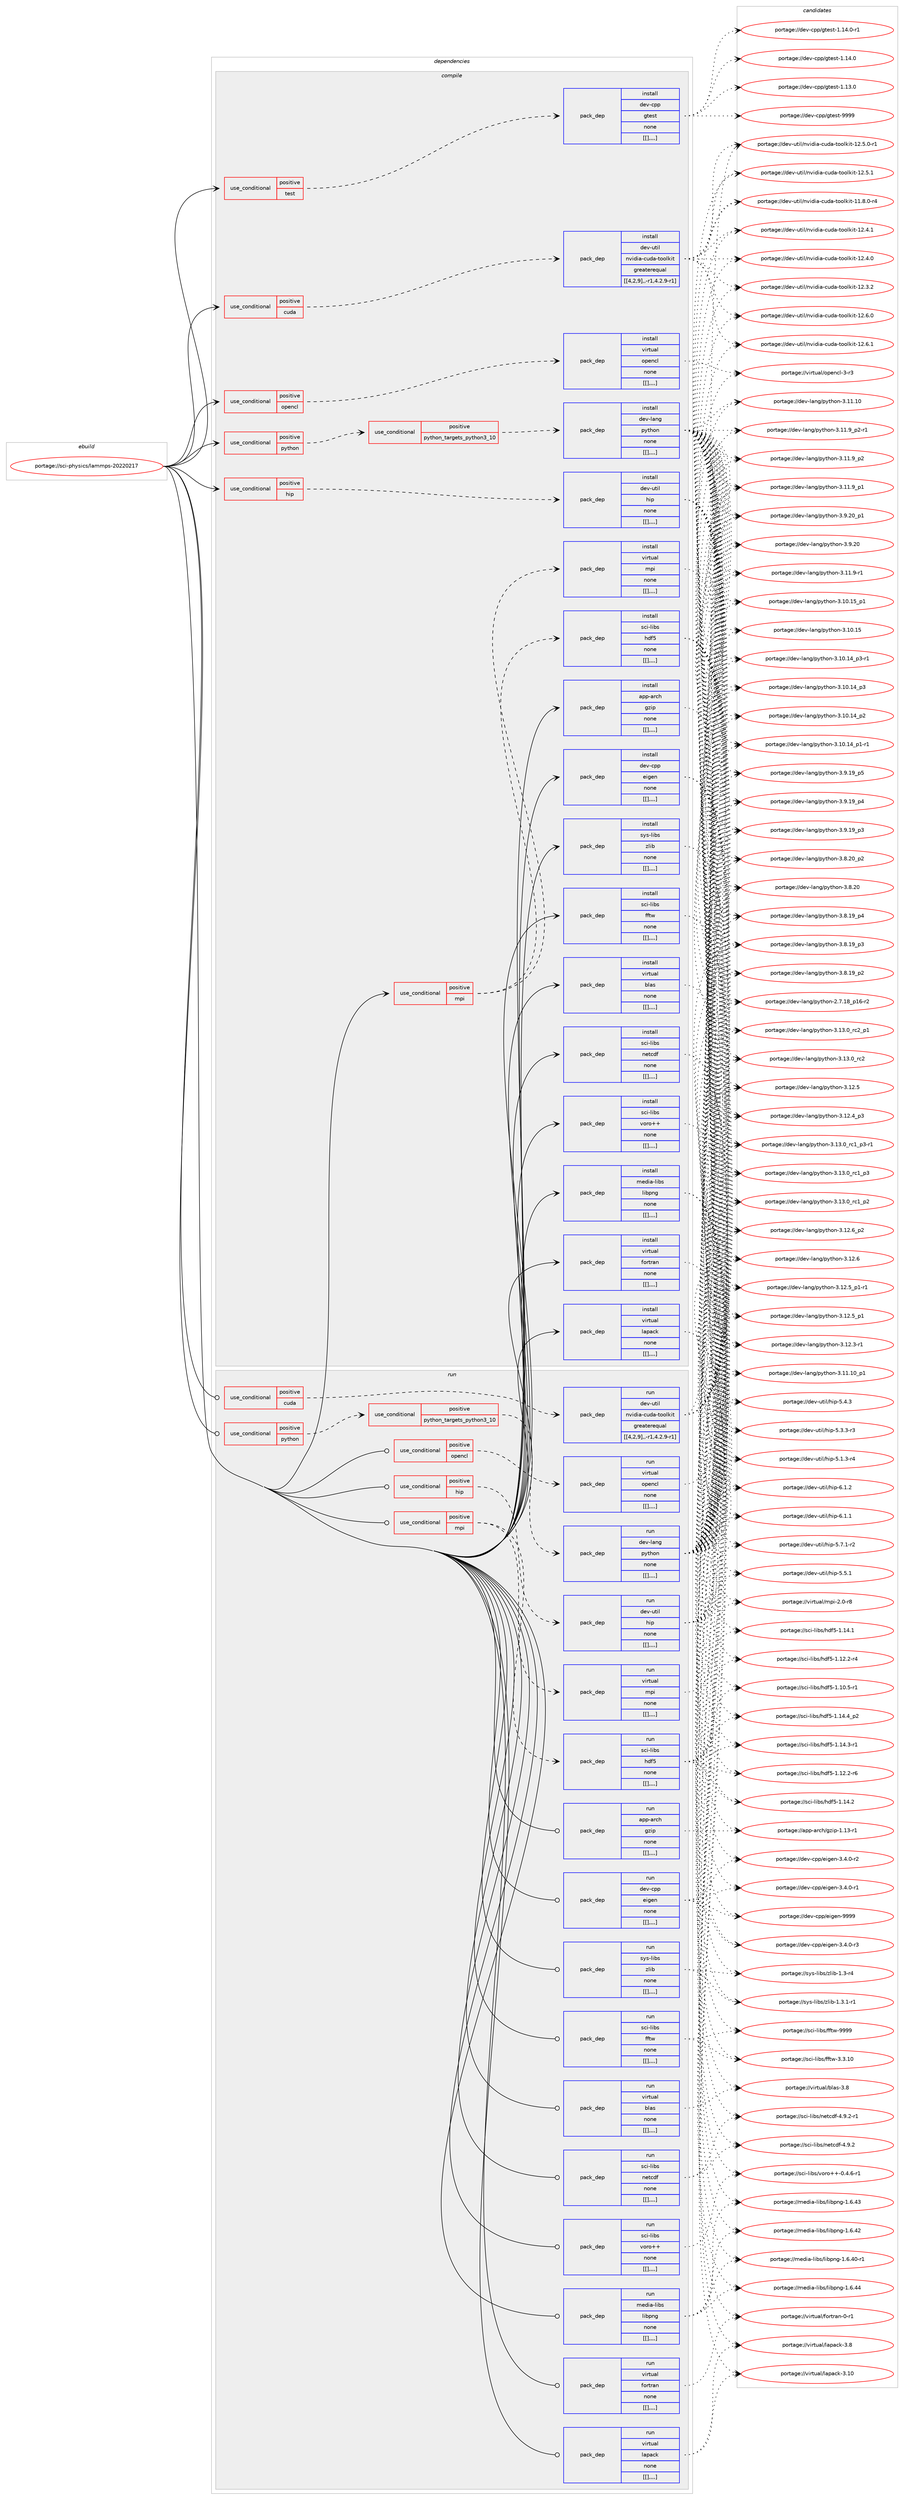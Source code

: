 digraph prolog {

# *************
# Graph options
# *************

newrank=true;
concentrate=true;
compound=true;
graph [rankdir=LR,fontname=Helvetica,fontsize=10,ranksep=1.5];#, ranksep=2.5, nodesep=0.2];
edge  [arrowhead=vee];
node  [fontname=Helvetica,fontsize=10];

# **********
# The ebuild
# **********

subgraph cluster_leftcol {
color=gray;
label=<<i>ebuild</i>>;
id [label="portage://sci-physics/lammps-20220217", color=red, width=4, href="../sci-physics/lammps-20220217.svg"];
}

# ****************
# The dependencies
# ****************

subgraph cluster_midcol {
color=gray;
label=<<i>dependencies</i>>;
subgraph cluster_compile {
fillcolor="#eeeeee";
style=filled;
label=<<i>compile</i>>;
subgraph cond112865 {
dependency421116 [label=<<TABLE BORDER="0" CELLBORDER="1" CELLSPACING="0" CELLPADDING="4"><TR><TD ROWSPAN="3" CELLPADDING="10">use_conditional</TD></TR><TR><TD>positive</TD></TR><TR><TD>cuda</TD></TR></TABLE>>, shape=none, color=red];
subgraph pack305329 {
dependency421117 [label=<<TABLE BORDER="0" CELLBORDER="1" CELLSPACING="0" CELLPADDING="4" WIDTH="220"><TR><TD ROWSPAN="6" CELLPADDING="30">pack_dep</TD></TR><TR><TD WIDTH="110">install</TD></TR><TR><TD>dev-util</TD></TR><TR><TD>nvidia-cuda-toolkit</TD></TR><TR><TD>greaterequal</TD></TR><TR><TD>[[4,2,9],,-r1,4.2.9-r1]</TD></TR></TABLE>>, shape=none, color=blue];
}
dependency421116:e -> dependency421117:w [weight=20,style="dashed",arrowhead="vee"];
}
id:e -> dependency421116:w [weight=20,style="solid",arrowhead="vee"];
subgraph cond112866 {
dependency421118 [label=<<TABLE BORDER="0" CELLBORDER="1" CELLSPACING="0" CELLPADDING="4"><TR><TD ROWSPAN="3" CELLPADDING="10">use_conditional</TD></TR><TR><TD>positive</TD></TR><TR><TD>hip</TD></TR></TABLE>>, shape=none, color=red];
subgraph pack305330 {
dependency421119 [label=<<TABLE BORDER="0" CELLBORDER="1" CELLSPACING="0" CELLPADDING="4" WIDTH="220"><TR><TD ROWSPAN="6" CELLPADDING="30">pack_dep</TD></TR><TR><TD WIDTH="110">install</TD></TR><TR><TD>dev-util</TD></TR><TR><TD>hip</TD></TR><TR><TD>none</TD></TR><TR><TD>[[],,,,]</TD></TR></TABLE>>, shape=none, color=blue];
}
dependency421118:e -> dependency421119:w [weight=20,style="dashed",arrowhead="vee"];
}
id:e -> dependency421118:w [weight=20,style="solid",arrowhead="vee"];
subgraph cond112867 {
dependency421120 [label=<<TABLE BORDER="0" CELLBORDER="1" CELLSPACING="0" CELLPADDING="4"><TR><TD ROWSPAN="3" CELLPADDING="10">use_conditional</TD></TR><TR><TD>positive</TD></TR><TR><TD>mpi</TD></TR></TABLE>>, shape=none, color=red];
subgraph pack305331 {
dependency421121 [label=<<TABLE BORDER="0" CELLBORDER="1" CELLSPACING="0" CELLPADDING="4" WIDTH="220"><TR><TD ROWSPAN="6" CELLPADDING="30">pack_dep</TD></TR><TR><TD WIDTH="110">install</TD></TR><TR><TD>virtual</TD></TR><TR><TD>mpi</TD></TR><TR><TD>none</TD></TR><TR><TD>[[],,,,]</TD></TR></TABLE>>, shape=none, color=blue];
}
dependency421120:e -> dependency421121:w [weight=20,style="dashed",arrowhead="vee"];
subgraph pack305332 {
dependency421122 [label=<<TABLE BORDER="0" CELLBORDER="1" CELLSPACING="0" CELLPADDING="4" WIDTH="220"><TR><TD ROWSPAN="6" CELLPADDING="30">pack_dep</TD></TR><TR><TD WIDTH="110">install</TD></TR><TR><TD>sci-libs</TD></TR><TR><TD>hdf5</TD></TR><TR><TD>none</TD></TR><TR><TD>[[],,,,]</TD></TR></TABLE>>, shape=none, color=blue];
}
dependency421120:e -> dependency421122:w [weight=20,style="dashed",arrowhead="vee"];
}
id:e -> dependency421120:w [weight=20,style="solid",arrowhead="vee"];
subgraph cond112868 {
dependency421123 [label=<<TABLE BORDER="0" CELLBORDER="1" CELLSPACING="0" CELLPADDING="4"><TR><TD ROWSPAN="3" CELLPADDING="10">use_conditional</TD></TR><TR><TD>positive</TD></TR><TR><TD>opencl</TD></TR></TABLE>>, shape=none, color=red];
subgraph pack305333 {
dependency421124 [label=<<TABLE BORDER="0" CELLBORDER="1" CELLSPACING="0" CELLPADDING="4" WIDTH="220"><TR><TD ROWSPAN="6" CELLPADDING="30">pack_dep</TD></TR><TR><TD WIDTH="110">install</TD></TR><TR><TD>virtual</TD></TR><TR><TD>opencl</TD></TR><TR><TD>none</TD></TR><TR><TD>[[],,,,]</TD></TR></TABLE>>, shape=none, color=blue];
}
dependency421123:e -> dependency421124:w [weight=20,style="dashed",arrowhead="vee"];
}
id:e -> dependency421123:w [weight=20,style="solid",arrowhead="vee"];
subgraph cond112869 {
dependency421125 [label=<<TABLE BORDER="0" CELLBORDER="1" CELLSPACING="0" CELLPADDING="4"><TR><TD ROWSPAN="3" CELLPADDING="10">use_conditional</TD></TR><TR><TD>positive</TD></TR><TR><TD>python</TD></TR></TABLE>>, shape=none, color=red];
subgraph cond112870 {
dependency421126 [label=<<TABLE BORDER="0" CELLBORDER="1" CELLSPACING="0" CELLPADDING="4"><TR><TD ROWSPAN="3" CELLPADDING="10">use_conditional</TD></TR><TR><TD>positive</TD></TR><TR><TD>python_targets_python3_10</TD></TR></TABLE>>, shape=none, color=red];
subgraph pack305334 {
dependency421127 [label=<<TABLE BORDER="0" CELLBORDER="1" CELLSPACING="0" CELLPADDING="4" WIDTH="220"><TR><TD ROWSPAN="6" CELLPADDING="30">pack_dep</TD></TR><TR><TD WIDTH="110">install</TD></TR><TR><TD>dev-lang</TD></TR><TR><TD>python</TD></TR><TR><TD>none</TD></TR><TR><TD>[[],,,,]</TD></TR></TABLE>>, shape=none, color=blue];
}
dependency421126:e -> dependency421127:w [weight=20,style="dashed",arrowhead="vee"];
}
dependency421125:e -> dependency421126:w [weight=20,style="dashed",arrowhead="vee"];
}
id:e -> dependency421125:w [weight=20,style="solid",arrowhead="vee"];
subgraph cond112871 {
dependency421128 [label=<<TABLE BORDER="0" CELLBORDER="1" CELLSPACING="0" CELLPADDING="4"><TR><TD ROWSPAN="3" CELLPADDING="10">use_conditional</TD></TR><TR><TD>positive</TD></TR><TR><TD>test</TD></TR></TABLE>>, shape=none, color=red];
subgraph pack305335 {
dependency421129 [label=<<TABLE BORDER="0" CELLBORDER="1" CELLSPACING="0" CELLPADDING="4" WIDTH="220"><TR><TD ROWSPAN="6" CELLPADDING="30">pack_dep</TD></TR><TR><TD WIDTH="110">install</TD></TR><TR><TD>dev-cpp</TD></TR><TR><TD>gtest</TD></TR><TR><TD>none</TD></TR><TR><TD>[[],,,,]</TD></TR></TABLE>>, shape=none, color=blue];
}
dependency421128:e -> dependency421129:w [weight=20,style="dashed",arrowhead="vee"];
}
id:e -> dependency421128:w [weight=20,style="solid",arrowhead="vee"];
subgraph pack305336 {
dependency421130 [label=<<TABLE BORDER="0" CELLBORDER="1" CELLSPACING="0" CELLPADDING="4" WIDTH="220"><TR><TD ROWSPAN="6" CELLPADDING="30">pack_dep</TD></TR><TR><TD WIDTH="110">install</TD></TR><TR><TD>app-arch</TD></TR><TR><TD>gzip</TD></TR><TR><TD>none</TD></TR><TR><TD>[[],,,,]</TD></TR></TABLE>>, shape=none, color=blue];
}
id:e -> dependency421130:w [weight=20,style="solid",arrowhead="vee"];
subgraph pack305337 {
dependency421131 [label=<<TABLE BORDER="0" CELLBORDER="1" CELLSPACING="0" CELLPADDING="4" WIDTH="220"><TR><TD ROWSPAN="6" CELLPADDING="30">pack_dep</TD></TR><TR><TD WIDTH="110">install</TD></TR><TR><TD>dev-cpp</TD></TR><TR><TD>eigen</TD></TR><TR><TD>none</TD></TR><TR><TD>[[],,,,]</TD></TR></TABLE>>, shape=none, color=blue];
}
id:e -> dependency421131:w [weight=20,style="solid",arrowhead="vee"];
subgraph pack305338 {
dependency421132 [label=<<TABLE BORDER="0" CELLBORDER="1" CELLSPACING="0" CELLPADDING="4" WIDTH="220"><TR><TD ROWSPAN="6" CELLPADDING="30">pack_dep</TD></TR><TR><TD WIDTH="110">install</TD></TR><TR><TD>media-libs</TD></TR><TR><TD>libpng</TD></TR><TR><TD>none</TD></TR><TR><TD>[[],,,,]</TD></TR></TABLE>>, shape=none, color=blue];
}
id:e -> dependency421132:w [weight=20,style="solid",arrowhead="vee"];
subgraph pack305339 {
dependency421133 [label=<<TABLE BORDER="0" CELLBORDER="1" CELLSPACING="0" CELLPADDING="4" WIDTH="220"><TR><TD ROWSPAN="6" CELLPADDING="30">pack_dep</TD></TR><TR><TD WIDTH="110">install</TD></TR><TR><TD>sci-libs</TD></TR><TR><TD>fftw</TD></TR><TR><TD>none</TD></TR><TR><TD>[[],,,,]</TD></TR></TABLE>>, shape=none, color=blue];
}
id:e -> dependency421133:w [weight=20,style="solid",arrowhead="vee"];
subgraph pack305340 {
dependency421134 [label=<<TABLE BORDER="0" CELLBORDER="1" CELLSPACING="0" CELLPADDING="4" WIDTH="220"><TR><TD ROWSPAN="6" CELLPADDING="30">pack_dep</TD></TR><TR><TD WIDTH="110">install</TD></TR><TR><TD>sci-libs</TD></TR><TR><TD>netcdf</TD></TR><TR><TD>none</TD></TR><TR><TD>[[],,,,]</TD></TR></TABLE>>, shape=none, color=blue];
}
id:e -> dependency421134:w [weight=20,style="solid",arrowhead="vee"];
subgraph pack305341 {
dependency421135 [label=<<TABLE BORDER="0" CELLBORDER="1" CELLSPACING="0" CELLPADDING="4" WIDTH="220"><TR><TD ROWSPAN="6" CELLPADDING="30">pack_dep</TD></TR><TR><TD WIDTH="110">install</TD></TR><TR><TD>sci-libs</TD></TR><TR><TD>voro++</TD></TR><TR><TD>none</TD></TR><TR><TD>[[],,,,]</TD></TR></TABLE>>, shape=none, color=blue];
}
id:e -> dependency421135:w [weight=20,style="solid",arrowhead="vee"];
subgraph pack305342 {
dependency421136 [label=<<TABLE BORDER="0" CELLBORDER="1" CELLSPACING="0" CELLPADDING="4" WIDTH="220"><TR><TD ROWSPAN="6" CELLPADDING="30">pack_dep</TD></TR><TR><TD WIDTH="110">install</TD></TR><TR><TD>sys-libs</TD></TR><TR><TD>zlib</TD></TR><TR><TD>none</TD></TR><TR><TD>[[],,,,]</TD></TR></TABLE>>, shape=none, color=blue];
}
id:e -> dependency421136:w [weight=20,style="solid",arrowhead="vee"];
subgraph pack305343 {
dependency421137 [label=<<TABLE BORDER="0" CELLBORDER="1" CELLSPACING="0" CELLPADDING="4" WIDTH="220"><TR><TD ROWSPAN="6" CELLPADDING="30">pack_dep</TD></TR><TR><TD WIDTH="110">install</TD></TR><TR><TD>virtual</TD></TR><TR><TD>blas</TD></TR><TR><TD>none</TD></TR><TR><TD>[[],,,,]</TD></TR></TABLE>>, shape=none, color=blue];
}
id:e -> dependency421137:w [weight=20,style="solid",arrowhead="vee"];
subgraph pack305344 {
dependency421138 [label=<<TABLE BORDER="0" CELLBORDER="1" CELLSPACING="0" CELLPADDING="4" WIDTH="220"><TR><TD ROWSPAN="6" CELLPADDING="30">pack_dep</TD></TR><TR><TD WIDTH="110">install</TD></TR><TR><TD>virtual</TD></TR><TR><TD>fortran</TD></TR><TR><TD>none</TD></TR><TR><TD>[[],,,,]</TD></TR></TABLE>>, shape=none, color=blue];
}
id:e -> dependency421138:w [weight=20,style="solid",arrowhead="vee"];
subgraph pack305345 {
dependency421139 [label=<<TABLE BORDER="0" CELLBORDER="1" CELLSPACING="0" CELLPADDING="4" WIDTH="220"><TR><TD ROWSPAN="6" CELLPADDING="30">pack_dep</TD></TR><TR><TD WIDTH="110">install</TD></TR><TR><TD>virtual</TD></TR><TR><TD>lapack</TD></TR><TR><TD>none</TD></TR><TR><TD>[[],,,,]</TD></TR></TABLE>>, shape=none, color=blue];
}
id:e -> dependency421139:w [weight=20,style="solid",arrowhead="vee"];
}
subgraph cluster_compileandrun {
fillcolor="#eeeeee";
style=filled;
label=<<i>compile and run</i>>;
}
subgraph cluster_run {
fillcolor="#eeeeee";
style=filled;
label=<<i>run</i>>;
subgraph cond112872 {
dependency421140 [label=<<TABLE BORDER="0" CELLBORDER="1" CELLSPACING="0" CELLPADDING="4"><TR><TD ROWSPAN="3" CELLPADDING="10">use_conditional</TD></TR><TR><TD>positive</TD></TR><TR><TD>cuda</TD></TR></TABLE>>, shape=none, color=red];
subgraph pack305346 {
dependency421141 [label=<<TABLE BORDER="0" CELLBORDER="1" CELLSPACING="0" CELLPADDING="4" WIDTH="220"><TR><TD ROWSPAN="6" CELLPADDING="30">pack_dep</TD></TR><TR><TD WIDTH="110">run</TD></TR><TR><TD>dev-util</TD></TR><TR><TD>nvidia-cuda-toolkit</TD></TR><TR><TD>greaterequal</TD></TR><TR><TD>[[4,2,9],,-r1,4.2.9-r1]</TD></TR></TABLE>>, shape=none, color=blue];
}
dependency421140:e -> dependency421141:w [weight=20,style="dashed",arrowhead="vee"];
}
id:e -> dependency421140:w [weight=20,style="solid",arrowhead="odot"];
subgraph cond112873 {
dependency421142 [label=<<TABLE BORDER="0" CELLBORDER="1" CELLSPACING="0" CELLPADDING="4"><TR><TD ROWSPAN="3" CELLPADDING="10">use_conditional</TD></TR><TR><TD>positive</TD></TR><TR><TD>hip</TD></TR></TABLE>>, shape=none, color=red];
subgraph pack305347 {
dependency421143 [label=<<TABLE BORDER="0" CELLBORDER="1" CELLSPACING="0" CELLPADDING="4" WIDTH="220"><TR><TD ROWSPAN="6" CELLPADDING="30">pack_dep</TD></TR><TR><TD WIDTH="110">run</TD></TR><TR><TD>dev-util</TD></TR><TR><TD>hip</TD></TR><TR><TD>none</TD></TR><TR><TD>[[],,,,]</TD></TR></TABLE>>, shape=none, color=blue];
}
dependency421142:e -> dependency421143:w [weight=20,style="dashed",arrowhead="vee"];
}
id:e -> dependency421142:w [weight=20,style="solid",arrowhead="odot"];
subgraph cond112874 {
dependency421144 [label=<<TABLE BORDER="0" CELLBORDER="1" CELLSPACING="0" CELLPADDING="4"><TR><TD ROWSPAN="3" CELLPADDING="10">use_conditional</TD></TR><TR><TD>positive</TD></TR><TR><TD>mpi</TD></TR></TABLE>>, shape=none, color=red];
subgraph pack305348 {
dependency421145 [label=<<TABLE BORDER="0" CELLBORDER="1" CELLSPACING="0" CELLPADDING="4" WIDTH="220"><TR><TD ROWSPAN="6" CELLPADDING="30">pack_dep</TD></TR><TR><TD WIDTH="110">run</TD></TR><TR><TD>virtual</TD></TR><TR><TD>mpi</TD></TR><TR><TD>none</TD></TR><TR><TD>[[],,,,]</TD></TR></TABLE>>, shape=none, color=blue];
}
dependency421144:e -> dependency421145:w [weight=20,style="dashed",arrowhead="vee"];
subgraph pack305349 {
dependency421146 [label=<<TABLE BORDER="0" CELLBORDER="1" CELLSPACING="0" CELLPADDING="4" WIDTH="220"><TR><TD ROWSPAN="6" CELLPADDING="30">pack_dep</TD></TR><TR><TD WIDTH="110">run</TD></TR><TR><TD>sci-libs</TD></TR><TR><TD>hdf5</TD></TR><TR><TD>none</TD></TR><TR><TD>[[],,,,]</TD></TR></TABLE>>, shape=none, color=blue];
}
dependency421144:e -> dependency421146:w [weight=20,style="dashed",arrowhead="vee"];
}
id:e -> dependency421144:w [weight=20,style="solid",arrowhead="odot"];
subgraph cond112875 {
dependency421147 [label=<<TABLE BORDER="0" CELLBORDER="1" CELLSPACING="0" CELLPADDING="4"><TR><TD ROWSPAN="3" CELLPADDING="10">use_conditional</TD></TR><TR><TD>positive</TD></TR><TR><TD>opencl</TD></TR></TABLE>>, shape=none, color=red];
subgraph pack305350 {
dependency421148 [label=<<TABLE BORDER="0" CELLBORDER="1" CELLSPACING="0" CELLPADDING="4" WIDTH="220"><TR><TD ROWSPAN="6" CELLPADDING="30">pack_dep</TD></TR><TR><TD WIDTH="110">run</TD></TR><TR><TD>virtual</TD></TR><TR><TD>opencl</TD></TR><TR><TD>none</TD></TR><TR><TD>[[],,,,]</TD></TR></TABLE>>, shape=none, color=blue];
}
dependency421147:e -> dependency421148:w [weight=20,style="dashed",arrowhead="vee"];
}
id:e -> dependency421147:w [weight=20,style="solid",arrowhead="odot"];
subgraph cond112876 {
dependency421149 [label=<<TABLE BORDER="0" CELLBORDER="1" CELLSPACING="0" CELLPADDING="4"><TR><TD ROWSPAN="3" CELLPADDING="10">use_conditional</TD></TR><TR><TD>positive</TD></TR><TR><TD>python</TD></TR></TABLE>>, shape=none, color=red];
subgraph cond112877 {
dependency421150 [label=<<TABLE BORDER="0" CELLBORDER="1" CELLSPACING="0" CELLPADDING="4"><TR><TD ROWSPAN="3" CELLPADDING="10">use_conditional</TD></TR><TR><TD>positive</TD></TR><TR><TD>python_targets_python3_10</TD></TR></TABLE>>, shape=none, color=red];
subgraph pack305351 {
dependency421151 [label=<<TABLE BORDER="0" CELLBORDER="1" CELLSPACING="0" CELLPADDING="4" WIDTH="220"><TR><TD ROWSPAN="6" CELLPADDING="30">pack_dep</TD></TR><TR><TD WIDTH="110">run</TD></TR><TR><TD>dev-lang</TD></TR><TR><TD>python</TD></TR><TR><TD>none</TD></TR><TR><TD>[[],,,,]</TD></TR></TABLE>>, shape=none, color=blue];
}
dependency421150:e -> dependency421151:w [weight=20,style="dashed",arrowhead="vee"];
}
dependency421149:e -> dependency421150:w [weight=20,style="dashed",arrowhead="vee"];
}
id:e -> dependency421149:w [weight=20,style="solid",arrowhead="odot"];
subgraph pack305352 {
dependency421152 [label=<<TABLE BORDER="0" CELLBORDER="1" CELLSPACING="0" CELLPADDING="4" WIDTH="220"><TR><TD ROWSPAN="6" CELLPADDING="30">pack_dep</TD></TR><TR><TD WIDTH="110">run</TD></TR><TR><TD>app-arch</TD></TR><TR><TD>gzip</TD></TR><TR><TD>none</TD></TR><TR><TD>[[],,,,]</TD></TR></TABLE>>, shape=none, color=blue];
}
id:e -> dependency421152:w [weight=20,style="solid",arrowhead="odot"];
subgraph pack305353 {
dependency421153 [label=<<TABLE BORDER="0" CELLBORDER="1" CELLSPACING="0" CELLPADDING="4" WIDTH="220"><TR><TD ROWSPAN="6" CELLPADDING="30">pack_dep</TD></TR><TR><TD WIDTH="110">run</TD></TR><TR><TD>dev-cpp</TD></TR><TR><TD>eigen</TD></TR><TR><TD>none</TD></TR><TR><TD>[[],,,,]</TD></TR></TABLE>>, shape=none, color=blue];
}
id:e -> dependency421153:w [weight=20,style="solid",arrowhead="odot"];
subgraph pack305354 {
dependency421154 [label=<<TABLE BORDER="0" CELLBORDER="1" CELLSPACING="0" CELLPADDING="4" WIDTH="220"><TR><TD ROWSPAN="6" CELLPADDING="30">pack_dep</TD></TR><TR><TD WIDTH="110">run</TD></TR><TR><TD>media-libs</TD></TR><TR><TD>libpng</TD></TR><TR><TD>none</TD></TR><TR><TD>[[],,,,]</TD></TR></TABLE>>, shape=none, color=blue];
}
id:e -> dependency421154:w [weight=20,style="solid",arrowhead="odot"];
subgraph pack305355 {
dependency421155 [label=<<TABLE BORDER="0" CELLBORDER="1" CELLSPACING="0" CELLPADDING="4" WIDTH="220"><TR><TD ROWSPAN="6" CELLPADDING="30">pack_dep</TD></TR><TR><TD WIDTH="110">run</TD></TR><TR><TD>sci-libs</TD></TR><TR><TD>fftw</TD></TR><TR><TD>none</TD></TR><TR><TD>[[],,,,]</TD></TR></TABLE>>, shape=none, color=blue];
}
id:e -> dependency421155:w [weight=20,style="solid",arrowhead="odot"];
subgraph pack305356 {
dependency421156 [label=<<TABLE BORDER="0" CELLBORDER="1" CELLSPACING="0" CELLPADDING="4" WIDTH="220"><TR><TD ROWSPAN="6" CELLPADDING="30">pack_dep</TD></TR><TR><TD WIDTH="110">run</TD></TR><TR><TD>sci-libs</TD></TR><TR><TD>netcdf</TD></TR><TR><TD>none</TD></TR><TR><TD>[[],,,,]</TD></TR></TABLE>>, shape=none, color=blue];
}
id:e -> dependency421156:w [weight=20,style="solid",arrowhead="odot"];
subgraph pack305357 {
dependency421157 [label=<<TABLE BORDER="0" CELLBORDER="1" CELLSPACING="0" CELLPADDING="4" WIDTH="220"><TR><TD ROWSPAN="6" CELLPADDING="30">pack_dep</TD></TR><TR><TD WIDTH="110">run</TD></TR><TR><TD>sci-libs</TD></TR><TR><TD>voro++</TD></TR><TR><TD>none</TD></TR><TR><TD>[[],,,,]</TD></TR></TABLE>>, shape=none, color=blue];
}
id:e -> dependency421157:w [weight=20,style="solid",arrowhead="odot"];
subgraph pack305358 {
dependency421158 [label=<<TABLE BORDER="0" CELLBORDER="1" CELLSPACING="0" CELLPADDING="4" WIDTH="220"><TR><TD ROWSPAN="6" CELLPADDING="30">pack_dep</TD></TR><TR><TD WIDTH="110">run</TD></TR><TR><TD>sys-libs</TD></TR><TR><TD>zlib</TD></TR><TR><TD>none</TD></TR><TR><TD>[[],,,,]</TD></TR></TABLE>>, shape=none, color=blue];
}
id:e -> dependency421158:w [weight=20,style="solid",arrowhead="odot"];
subgraph pack305359 {
dependency421159 [label=<<TABLE BORDER="0" CELLBORDER="1" CELLSPACING="0" CELLPADDING="4" WIDTH="220"><TR><TD ROWSPAN="6" CELLPADDING="30">pack_dep</TD></TR><TR><TD WIDTH="110">run</TD></TR><TR><TD>virtual</TD></TR><TR><TD>blas</TD></TR><TR><TD>none</TD></TR><TR><TD>[[],,,,]</TD></TR></TABLE>>, shape=none, color=blue];
}
id:e -> dependency421159:w [weight=20,style="solid",arrowhead="odot"];
subgraph pack305360 {
dependency421160 [label=<<TABLE BORDER="0" CELLBORDER="1" CELLSPACING="0" CELLPADDING="4" WIDTH="220"><TR><TD ROWSPAN="6" CELLPADDING="30">pack_dep</TD></TR><TR><TD WIDTH="110">run</TD></TR><TR><TD>virtual</TD></TR><TR><TD>fortran</TD></TR><TR><TD>none</TD></TR><TR><TD>[[],,,,]</TD></TR></TABLE>>, shape=none, color=blue];
}
id:e -> dependency421160:w [weight=20,style="solid",arrowhead="odot"];
subgraph pack305361 {
dependency421161 [label=<<TABLE BORDER="0" CELLBORDER="1" CELLSPACING="0" CELLPADDING="4" WIDTH="220"><TR><TD ROWSPAN="6" CELLPADDING="30">pack_dep</TD></TR><TR><TD WIDTH="110">run</TD></TR><TR><TD>virtual</TD></TR><TR><TD>lapack</TD></TR><TR><TD>none</TD></TR><TR><TD>[[],,,,]</TD></TR></TABLE>>, shape=none, color=blue];
}
id:e -> dependency421161:w [weight=20,style="solid",arrowhead="odot"];
}
}

# **************
# The candidates
# **************

subgraph cluster_choices {
rank=same;
color=gray;
label=<<i>candidates</i>>;

subgraph choice305329 {
color=black;
nodesep=1;
choice1001011184511711610510847110118105100105974599117100974511611111110810710511645495046544649 [label="portage://dev-util/nvidia-cuda-toolkit-12.6.1", color=red, width=4,href="../dev-util/nvidia-cuda-toolkit-12.6.1.svg"];
choice1001011184511711610510847110118105100105974599117100974511611111110810710511645495046544648 [label="portage://dev-util/nvidia-cuda-toolkit-12.6.0", color=red, width=4,href="../dev-util/nvidia-cuda-toolkit-12.6.0.svg"];
choice1001011184511711610510847110118105100105974599117100974511611111110810710511645495046534649 [label="portage://dev-util/nvidia-cuda-toolkit-12.5.1", color=red, width=4,href="../dev-util/nvidia-cuda-toolkit-12.5.1.svg"];
choice10010111845117116105108471101181051001059745991171009745116111111108107105116454950465346484511449 [label="portage://dev-util/nvidia-cuda-toolkit-12.5.0-r1", color=red, width=4,href="../dev-util/nvidia-cuda-toolkit-12.5.0-r1.svg"];
choice1001011184511711610510847110118105100105974599117100974511611111110810710511645495046524649 [label="portage://dev-util/nvidia-cuda-toolkit-12.4.1", color=red, width=4,href="../dev-util/nvidia-cuda-toolkit-12.4.1.svg"];
choice1001011184511711610510847110118105100105974599117100974511611111110810710511645495046524648 [label="portage://dev-util/nvidia-cuda-toolkit-12.4.0", color=red, width=4,href="../dev-util/nvidia-cuda-toolkit-12.4.0.svg"];
choice1001011184511711610510847110118105100105974599117100974511611111110810710511645495046514650 [label="portage://dev-util/nvidia-cuda-toolkit-12.3.2", color=red, width=4,href="../dev-util/nvidia-cuda-toolkit-12.3.2.svg"];
choice10010111845117116105108471101181051001059745991171009745116111111108107105116454949465646484511452 [label="portage://dev-util/nvidia-cuda-toolkit-11.8.0-r4", color=red, width=4,href="../dev-util/nvidia-cuda-toolkit-11.8.0-r4.svg"];
dependency421117:e -> choice1001011184511711610510847110118105100105974599117100974511611111110810710511645495046544649:w [style=dotted,weight="100"];
dependency421117:e -> choice1001011184511711610510847110118105100105974599117100974511611111110810710511645495046544648:w [style=dotted,weight="100"];
dependency421117:e -> choice1001011184511711610510847110118105100105974599117100974511611111110810710511645495046534649:w [style=dotted,weight="100"];
dependency421117:e -> choice10010111845117116105108471101181051001059745991171009745116111111108107105116454950465346484511449:w [style=dotted,weight="100"];
dependency421117:e -> choice1001011184511711610510847110118105100105974599117100974511611111110810710511645495046524649:w [style=dotted,weight="100"];
dependency421117:e -> choice1001011184511711610510847110118105100105974599117100974511611111110810710511645495046524648:w [style=dotted,weight="100"];
dependency421117:e -> choice1001011184511711610510847110118105100105974599117100974511611111110810710511645495046514650:w [style=dotted,weight="100"];
dependency421117:e -> choice10010111845117116105108471101181051001059745991171009745116111111108107105116454949465646484511452:w [style=dotted,weight="100"];
}
subgraph choice305330 {
color=black;
nodesep=1;
choice1001011184511711610510847104105112455446494650 [label="portage://dev-util/hip-6.1.2", color=red, width=4,href="../dev-util/hip-6.1.2.svg"];
choice1001011184511711610510847104105112455446494649 [label="portage://dev-util/hip-6.1.1", color=red, width=4,href="../dev-util/hip-6.1.1.svg"];
choice10010111845117116105108471041051124553465546494511450 [label="portage://dev-util/hip-5.7.1-r2", color=red, width=4,href="../dev-util/hip-5.7.1-r2.svg"];
choice1001011184511711610510847104105112455346534649 [label="portage://dev-util/hip-5.5.1", color=red, width=4,href="../dev-util/hip-5.5.1.svg"];
choice1001011184511711610510847104105112455346524651 [label="portage://dev-util/hip-5.4.3", color=red, width=4,href="../dev-util/hip-5.4.3.svg"];
choice10010111845117116105108471041051124553465146514511451 [label="portage://dev-util/hip-5.3.3-r3", color=red, width=4,href="../dev-util/hip-5.3.3-r3.svg"];
choice10010111845117116105108471041051124553464946514511452 [label="portage://dev-util/hip-5.1.3-r4", color=red, width=4,href="../dev-util/hip-5.1.3-r4.svg"];
dependency421119:e -> choice1001011184511711610510847104105112455446494650:w [style=dotted,weight="100"];
dependency421119:e -> choice1001011184511711610510847104105112455446494649:w [style=dotted,weight="100"];
dependency421119:e -> choice10010111845117116105108471041051124553465546494511450:w [style=dotted,weight="100"];
dependency421119:e -> choice1001011184511711610510847104105112455346534649:w [style=dotted,weight="100"];
dependency421119:e -> choice1001011184511711610510847104105112455346524651:w [style=dotted,weight="100"];
dependency421119:e -> choice10010111845117116105108471041051124553465146514511451:w [style=dotted,weight="100"];
dependency421119:e -> choice10010111845117116105108471041051124553464946514511452:w [style=dotted,weight="100"];
}
subgraph choice305331 {
color=black;
nodesep=1;
choice1181051141161179710847109112105455046484511456 [label="portage://virtual/mpi-2.0-r8", color=red, width=4,href="../virtual/mpi-2.0-r8.svg"];
dependency421121:e -> choice1181051141161179710847109112105455046484511456:w [style=dotted,weight="100"];
}
subgraph choice305332 {
color=black;
nodesep=1;
choice1159910545108105981154710410010253454946495246529511250 [label="portage://sci-libs/hdf5-1.14.4_p2", color=red, width=4,href="../sci-libs/hdf5-1.14.4_p2.svg"];
choice1159910545108105981154710410010253454946495246514511449 [label="portage://sci-libs/hdf5-1.14.3-r1", color=red, width=4,href="../sci-libs/hdf5-1.14.3-r1.svg"];
choice115991054510810598115471041001025345494649524650 [label="portage://sci-libs/hdf5-1.14.2", color=red, width=4,href="../sci-libs/hdf5-1.14.2.svg"];
choice115991054510810598115471041001025345494649524649 [label="portage://sci-libs/hdf5-1.14.1", color=red, width=4,href="../sci-libs/hdf5-1.14.1.svg"];
choice1159910545108105981154710410010253454946495046504511454 [label="portage://sci-libs/hdf5-1.12.2-r6", color=red, width=4,href="../sci-libs/hdf5-1.12.2-r6.svg"];
choice1159910545108105981154710410010253454946495046504511452 [label="portage://sci-libs/hdf5-1.12.2-r4", color=red, width=4,href="../sci-libs/hdf5-1.12.2-r4.svg"];
choice1159910545108105981154710410010253454946494846534511449 [label="portage://sci-libs/hdf5-1.10.5-r1", color=red, width=4,href="../sci-libs/hdf5-1.10.5-r1.svg"];
dependency421122:e -> choice1159910545108105981154710410010253454946495246529511250:w [style=dotted,weight="100"];
dependency421122:e -> choice1159910545108105981154710410010253454946495246514511449:w [style=dotted,weight="100"];
dependency421122:e -> choice115991054510810598115471041001025345494649524650:w [style=dotted,weight="100"];
dependency421122:e -> choice115991054510810598115471041001025345494649524649:w [style=dotted,weight="100"];
dependency421122:e -> choice1159910545108105981154710410010253454946495046504511454:w [style=dotted,weight="100"];
dependency421122:e -> choice1159910545108105981154710410010253454946495046504511452:w [style=dotted,weight="100"];
dependency421122:e -> choice1159910545108105981154710410010253454946494846534511449:w [style=dotted,weight="100"];
}
subgraph choice305333 {
color=black;
nodesep=1;
choice11810511411611797108471111121011109910845514511451 [label="portage://virtual/opencl-3-r3", color=red, width=4,href="../virtual/opencl-3-r3.svg"];
dependency421124:e -> choice11810511411611797108471111121011109910845514511451:w [style=dotted,weight="100"];
}
subgraph choice305334 {
color=black;
nodesep=1;
choice100101118451089711010347112121116104111110455146495146489511499509511249 [label="portage://dev-lang/python-3.13.0_rc2_p1", color=red, width=4,href="../dev-lang/python-3.13.0_rc2_p1.svg"];
choice10010111845108971101034711212111610411111045514649514648951149950 [label="portage://dev-lang/python-3.13.0_rc2", color=red, width=4,href="../dev-lang/python-3.13.0_rc2.svg"];
choice1001011184510897110103471121211161041111104551464951464895114994995112514511449 [label="portage://dev-lang/python-3.13.0_rc1_p3-r1", color=red, width=4,href="../dev-lang/python-3.13.0_rc1_p3-r1.svg"];
choice100101118451089711010347112121116104111110455146495146489511499499511251 [label="portage://dev-lang/python-3.13.0_rc1_p3", color=red, width=4,href="../dev-lang/python-3.13.0_rc1_p3.svg"];
choice100101118451089711010347112121116104111110455146495146489511499499511250 [label="portage://dev-lang/python-3.13.0_rc1_p2", color=red, width=4,href="../dev-lang/python-3.13.0_rc1_p2.svg"];
choice100101118451089711010347112121116104111110455146495046549511250 [label="portage://dev-lang/python-3.12.6_p2", color=red, width=4,href="../dev-lang/python-3.12.6_p2.svg"];
choice10010111845108971101034711212111610411111045514649504654 [label="portage://dev-lang/python-3.12.6", color=red, width=4,href="../dev-lang/python-3.12.6.svg"];
choice1001011184510897110103471121211161041111104551464950465395112494511449 [label="portage://dev-lang/python-3.12.5_p1-r1", color=red, width=4,href="../dev-lang/python-3.12.5_p1-r1.svg"];
choice100101118451089711010347112121116104111110455146495046539511249 [label="portage://dev-lang/python-3.12.5_p1", color=red, width=4,href="../dev-lang/python-3.12.5_p1.svg"];
choice10010111845108971101034711212111610411111045514649504653 [label="portage://dev-lang/python-3.12.5", color=red, width=4,href="../dev-lang/python-3.12.5.svg"];
choice100101118451089711010347112121116104111110455146495046529511251 [label="portage://dev-lang/python-3.12.4_p3", color=red, width=4,href="../dev-lang/python-3.12.4_p3.svg"];
choice100101118451089711010347112121116104111110455146495046514511449 [label="portage://dev-lang/python-3.12.3-r1", color=red, width=4,href="../dev-lang/python-3.12.3-r1.svg"];
choice10010111845108971101034711212111610411111045514649494649489511249 [label="portage://dev-lang/python-3.11.10_p1", color=red, width=4,href="../dev-lang/python-3.11.10_p1.svg"];
choice1001011184510897110103471121211161041111104551464949464948 [label="portage://dev-lang/python-3.11.10", color=red, width=4,href="../dev-lang/python-3.11.10.svg"];
choice1001011184510897110103471121211161041111104551464949465795112504511449 [label="portage://dev-lang/python-3.11.9_p2-r1", color=red, width=4,href="../dev-lang/python-3.11.9_p2-r1.svg"];
choice100101118451089711010347112121116104111110455146494946579511250 [label="portage://dev-lang/python-3.11.9_p2", color=red, width=4,href="../dev-lang/python-3.11.9_p2.svg"];
choice100101118451089711010347112121116104111110455146494946579511249 [label="portage://dev-lang/python-3.11.9_p1", color=red, width=4,href="../dev-lang/python-3.11.9_p1.svg"];
choice100101118451089711010347112121116104111110455146494946574511449 [label="portage://dev-lang/python-3.11.9-r1", color=red, width=4,href="../dev-lang/python-3.11.9-r1.svg"];
choice10010111845108971101034711212111610411111045514649484649539511249 [label="portage://dev-lang/python-3.10.15_p1", color=red, width=4,href="../dev-lang/python-3.10.15_p1.svg"];
choice1001011184510897110103471121211161041111104551464948464953 [label="portage://dev-lang/python-3.10.15", color=red, width=4,href="../dev-lang/python-3.10.15.svg"];
choice100101118451089711010347112121116104111110455146494846495295112514511449 [label="portage://dev-lang/python-3.10.14_p3-r1", color=red, width=4,href="../dev-lang/python-3.10.14_p3-r1.svg"];
choice10010111845108971101034711212111610411111045514649484649529511251 [label="portage://dev-lang/python-3.10.14_p3", color=red, width=4,href="../dev-lang/python-3.10.14_p3.svg"];
choice10010111845108971101034711212111610411111045514649484649529511250 [label="portage://dev-lang/python-3.10.14_p2", color=red, width=4,href="../dev-lang/python-3.10.14_p2.svg"];
choice100101118451089711010347112121116104111110455146494846495295112494511449 [label="portage://dev-lang/python-3.10.14_p1-r1", color=red, width=4,href="../dev-lang/python-3.10.14_p1-r1.svg"];
choice100101118451089711010347112121116104111110455146574650489511249 [label="portage://dev-lang/python-3.9.20_p1", color=red, width=4,href="../dev-lang/python-3.9.20_p1.svg"];
choice10010111845108971101034711212111610411111045514657465048 [label="portage://dev-lang/python-3.9.20", color=red, width=4,href="../dev-lang/python-3.9.20.svg"];
choice100101118451089711010347112121116104111110455146574649579511253 [label="portage://dev-lang/python-3.9.19_p5", color=red, width=4,href="../dev-lang/python-3.9.19_p5.svg"];
choice100101118451089711010347112121116104111110455146574649579511252 [label="portage://dev-lang/python-3.9.19_p4", color=red, width=4,href="../dev-lang/python-3.9.19_p4.svg"];
choice100101118451089711010347112121116104111110455146574649579511251 [label="portage://dev-lang/python-3.9.19_p3", color=red, width=4,href="../dev-lang/python-3.9.19_p3.svg"];
choice100101118451089711010347112121116104111110455146564650489511250 [label="portage://dev-lang/python-3.8.20_p2", color=red, width=4,href="../dev-lang/python-3.8.20_p2.svg"];
choice10010111845108971101034711212111610411111045514656465048 [label="portage://dev-lang/python-3.8.20", color=red, width=4,href="../dev-lang/python-3.8.20.svg"];
choice100101118451089711010347112121116104111110455146564649579511252 [label="portage://dev-lang/python-3.8.19_p4", color=red, width=4,href="../dev-lang/python-3.8.19_p4.svg"];
choice100101118451089711010347112121116104111110455146564649579511251 [label="portage://dev-lang/python-3.8.19_p3", color=red, width=4,href="../dev-lang/python-3.8.19_p3.svg"];
choice100101118451089711010347112121116104111110455146564649579511250 [label="portage://dev-lang/python-3.8.19_p2", color=red, width=4,href="../dev-lang/python-3.8.19_p2.svg"];
choice100101118451089711010347112121116104111110455046554649569511249544511450 [label="portage://dev-lang/python-2.7.18_p16-r2", color=red, width=4,href="../dev-lang/python-2.7.18_p16-r2.svg"];
dependency421127:e -> choice100101118451089711010347112121116104111110455146495146489511499509511249:w [style=dotted,weight="100"];
dependency421127:e -> choice10010111845108971101034711212111610411111045514649514648951149950:w [style=dotted,weight="100"];
dependency421127:e -> choice1001011184510897110103471121211161041111104551464951464895114994995112514511449:w [style=dotted,weight="100"];
dependency421127:e -> choice100101118451089711010347112121116104111110455146495146489511499499511251:w [style=dotted,weight="100"];
dependency421127:e -> choice100101118451089711010347112121116104111110455146495146489511499499511250:w [style=dotted,weight="100"];
dependency421127:e -> choice100101118451089711010347112121116104111110455146495046549511250:w [style=dotted,weight="100"];
dependency421127:e -> choice10010111845108971101034711212111610411111045514649504654:w [style=dotted,weight="100"];
dependency421127:e -> choice1001011184510897110103471121211161041111104551464950465395112494511449:w [style=dotted,weight="100"];
dependency421127:e -> choice100101118451089711010347112121116104111110455146495046539511249:w [style=dotted,weight="100"];
dependency421127:e -> choice10010111845108971101034711212111610411111045514649504653:w [style=dotted,weight="100"];
dependency421127:e -> choice100101118451089711010347112121116104111110455146495046529511251:w [style=dotted,weight="100"];
dependency421127:e -> choice100101118451089711010347112121116104111110455146495046514511449:w [style=dotted,weight="100"];
dependency421127:e -> choice10010111845108971101034711212111610411111045514649494649489511249:w [style=dotted,weight="100"];
dependency421127:e -> choice1001011184510897110103471121211161041111104551464949464948:w [style=dotted,weight="100"];
dependency421127:e -> choice1001011184510897110103471121211161041111104551464949465795112504511449:w [style=dotted,weight="100"];
dependency421127:e -> choice100101118451089711010347112121116104111110455146494946579511250:w [style=dotted,weight="100"];
dependency421127:e -> choice100101118451089711010347112121116104111110455146494946579511249:w [style=dotted,weight="100"];
dependency421127:e -> choice100101118451089711010347112121116104111110455146494946574511449:w [style=dotted,weight="100"];
dependency421127:e -> choice10010111845108971101034711212111610411111045514649484649539511249:w [style=dotted,weight="100"];
dependency421127:e -> choice1001011184510897110103471121211161041111104551464948464953:w [style=dotted,weight="100"];
dependency421127:e -> choice100101118451089711010347112121116104111110455146494846495295112514511449:w [style=dotted,weight="100"];
dependency421127:e -> choice10010111845108971101034711212111610411111045514649484649529511251:w [style=dotted,weight="100"];
dependency421127:e -> choice10010111845108971101034711212111610411111045514649484649529511250:w [style=dotted,weight="100"];
dependency421127:e -> choice100101118451089711010347112121116104111110455146494846495295112494511449:w [style=dotted,weight="100"];
dependency421127:e -> choice100101118451089711010347112121116104111110455146574650489511249:w [style=dotted,weight="100"];
dependency421127:e -> choice10010111845108971101034711212111610411111045514657465048:w [style=dotted,weight="100"];
dependency421127:e -> choice100101118451089711010347112121116104111110455146574649579511253:w [style=dotted,weight="100"];
dependency421127:e -> choice100101118451089711010347112121116104111110455146574649579511252:w [style=dotted,weight="100"];
dependency421127:e -> choice100101118451089711010347112121116104111110455146574649579511251:w [style=dotted,weight="100"];
dependency421127:e -> choice100101118451089711010347112121116104111110455146564650489511250:w [style=dotted,weight="100"];
dependency421127:e -> choice10010111845108971101034711212111610411111045514656465048:w [style=dotted,weight="100"];
dependency421127:e -> choice100101118451089711010347112121116104111110455146564649579511252:w [style=dotted,weight="100"];
dependency421127:e -> choice100101118451089711010347112121116104111110455146564649579511251:w [style=dotted,weight="100"];
dependency421127:e -> choice100101118451089711010347112121116104111110455146564649579511250:w [style=dotted,weight="100"];
dependency421127:e -> choice100101118451089711010347112121116104111110455046554649569511249544511450:w [style=dotted,weight="100"];
}
subgraph choice305335 {
color=black;
nodesep=1;
choice1001011184599112112471031161011151164557575757 [label="portage://dev-cpp/gtest-9999", color=red, width=4,href="../dev-cpp/gtest-9999.svg"];
choice100101118459911211247103116101115116454946495246484511449 [label="portage://dev-cpp/gtest-1.14.0-r1", color=red, width=4,href="../dev-cpp/gtest-1.14.0-r1.svg"];
choice10010111845991121124710311610111511645494649524648 [label="portage://dev-cpp/gtest-1.14.0", color=red, width=4,href="../dev-cpp/gtest-1.14.0.svg"];
choice10010111845991121124710311610111511645494649514648 [label="portage://dev-cpp/gtest-1.13.0", color=red, width=4,href="../dev-cpp/gtest-1.13.0.svg"];
dependency421129:e -> choice1001011184599112112471031161011151164557575757:w [style=dotted,weight="100"];
dependency421129:e -> choice100101118459911211247103116101115116454946495246484511449:w [style=dotted,weight="100"];
dependency421129:e -> choice10010111845991121124710311610111511645494649524648:w [style=dotted,weight="100"];
dependency421129:e -> choice10010111845991121124710311610111511645494649514648:w [style=dotted,weight="100"];
}
subgraph choice305336 {
color=black;
nodesep=1;
choice971121124597114991044710312210511245494649514511449 [label="portage://app-arch/gzip-1.13-r1", color=red, width=4,href="../app-arch/gzip-1.13-r1.svg"];
dependency421130:e -> choice971121124597114991044710312210511245494649514511449:w [style=dotted,weight="100"];
}
subgraph choice305337 {
color=black;
nodesep=1;
choice1001011184599112112471011051031011104557575757 [label="portage://dev-cpp/eigen-9999", color=red, width=4,href="../dev-cpp/eigen-9999.svg"];
choice1001011184599112112471011051031011104551465246484511451 [label="portage://dev-cpp/eigen-3.4.0-r3", color=red, width=4,href="../dev-cpp/eigen-3.4.0-r3.svg"];
choice1001011184599112112471011051031011104551465246484511450 [label="portage://dev-cpp/eigen-3.4.0-r2", color=red, width=4,href="../dev-cpp/eigen-3.4.0-r2.svg"];
choice1001011184599112112471011051031011104551465246484511449 [label="portage://dev-cpp/eigen-3.4.0-r1", color=red, width=4,href="../dev-cpp/eigen-3.4.0-r1.svg"];
dependency421131:e -> choice1001011184599112112471011051031011104557575757:w [style=dotted,weight="100"];
dependency421131:e -> choice1001011184599112112471011051031011104551465246484511451:w [style=dotted,weight="100"];
dependency421131:e -> choice1001011184599112112471011051031011104551465246484511450:w [style=dotted,weight="100"];
dependency421131:e -> choice1001011184599112112471011051031011104551465246484511449:w [style=dotted,weight="100"];
}
subgraph choice305338 {
color=black;
nodesep=1;
choice109101100105974510810598115471081059811211010345494654465252 [label="portage://media-libs/libpng-1.6.44", color=red, width=4,href="../media-libs/libpng-1.6.44.svg"];
choice109101100105974510810598115471081059811211010345494654465251 [label="portage://media-libs/libpng-1.6.43", color=red, width=4,href="../media-libs/libpng-1.6.43.svg"];
choice109101100105974510810598115471081059811211010345494654465250 [label="portage://media-libs/libpng-1.6.42", color=red, width=4,href="../media-libs/libpng-1.6.42.svg"];
choice1091011001059745108105981154710810598112110103454946544652484511449 [label="portage://media-libs/libpng-1.6.40-r1", color=red, width=4,href="../media-libs/libpng-1.6.40-r1.svg"];
dependency421132:e -> choice109101100105974510810598115471081059811211010345494654465252:w [style=dotted,weight="100"];
dependency421132:e -> choice109101100105974510810598115471081059811211010345494654465251:w [style=dotted,weight="100"];
dependency421132:e -> choice109101100105974510810598115471081059811211010345494654465250:w [style=dotted,weight="100"];
dependency421132:e -> choice1091011001059745108105981154710810598112110103454946544652484511449:w [style=dotted,weight="100"];
}
subgraph choice305339 {
color=black;
nodesep=1;
choice115991054510810598115471021021161194557575757 [label="portage://sci-libs/fftw-9999", color=red, width=4,href="../sci-libs/fftw-9999.svg"];
choice1159910545108105981154710210211611945514651464948 [label="portage://sci-libs/fftw-3.3.10", color=red, width=4,href="../sci-libs/fftw-3.3.10.svg"];
dependency421133:e -> choice115991054510810598115471021021161194557575757:w [style=dotted,weight="100"];
dependency421133:e -> choice1159910545108105981154710210211611945514651464948:w [style=dotted,weight="100"];
}
subgraph choice305340 {
color=black;
nodesep=1;
choice11599105451081059811547110101116991001024552465746504511449 [label="portage://sci-libs/netcdf-4.9.2-r1", color=red, width=4,href="../sci-libs/netcdf-4.9.2-r1.svg"];
choice1159910545108105981154711010111699100102455246574650 [label="portage://sci-libs/netcdf-4.9.2", color=red, width=4,href="../sci-libs/netcdf-4.9.2.svg"];
dependency421134:e -> choice11599105451081059811547110101116991001024552465746504511449:w [style=dotted,weight="100"];
dependency421134:e -> choice1159910545108105981154711010111699100102455246574650:w [style=dotted,weight="100"];
}
subgraph choice305341 {
color=black;
nodesep=1;
choice1159910545108105981154711811111411143434548465246544511449 [label="portage://sci-libs/voro++-0.4.6-r1", color=red, width=4,href="../sci-libs/voro++-0.4.6-r1.svg"];
dependency421135:e -> choice1159910545108105981154711811111411143434548465246544511449:w [style=dotted,weight="100"];
}
subgraph choice305342 {
color=black;
nodesep=1;
choice115121115451081059811547122108105984549465146494511449 [label="portage://sys-libs/zlib-1.3.1-r1", color=red, width=4,href="../sys-libs/zlib-1.3.1-r1.svg"];
choice11512111545108105981154712210810598454946514511452 [label="portage://sys-libs/zlib-1.3-r4", color=red, width=4,href="../sys-libs/zlib-1.3-r4.svg"];
dependency421136:e -> choice115121115451081059811547122108105984549465146494511449:w [style=dotted,weight="100"];
dependency421136:e -> choice11512111545108105981154712210810598454946514511452:w [style=dotted,weight="100"];
}
subgraph choice305343 {
color=black;
nodesep=1;
choice1181051141161179710847981089711545514656 [label="portage://virtual/blas-3.8", color=red, width=4,href="../virtual/blas-3.8.svg"];
dependency421137:e -> choice1181051141161179710847981089711545514656:w [style=dotted,weight="100"];
}
subgraph choice305344 {
color=black;
nodesep=1;
choice11810511411611797108471021111141161149711045484511449 [label="portage://virtual/fortran-0-r1", color=red, width=4,href="../virtual/fortran-0-r1.svg"];
dependency421138:e -> choice11810511411611797108471021111141161149711045484511449:w [style=dotted,weight="100"];
}
subgraph choice305345 {
color=black;
nodesep=1;
choice11810511411611797108471089711297991074551464948 [label="portage://virtual/lapack-3.10", color=red, width=4,href="../virtual/lapack-3.10.svg"];
choice118105114116117971084710897112979910745514656 [label="portage://virtual/lapack-3.8", color=red, width=4,href="../virtual/lapack-3.8.svg"];
dependency421139:e -> choice11810511411611797108471089711297991074551464948:w [style=dotted,weight="100"];
dependency421139:e -> choice118105114116117971084710897112979910745514656:w [style=dotted,weight="100"];
}
subgraph choice305346 {
color=black;
nodesep=1;
choice1001011184511711610510847110118105100105974599117100974511611111110810710511645495046544649 [label="portage://dev-util/nvidia-cuda-toolkit-12.6.1", color=red, width=4,href="../dev-util/nvidia-cuda-toolkit-12.6.1.svg"];
choice1001011184511711610510847110118105100105974599117100974511611111110810710511645495046544648 [label="portage://dev-util/nvidia-cuda-toolkit-12.6.0", color=red, width=4,href="../dev-util/nvidia-cuda-toolkit-12.6.0.svg"];
choice1001011184511711610510847110118105100105974599117100974511611111110810710511645495046534649 [label="portage://dev-util/nvidia-cuda-toolkit-12.5.1", color=red, width=4,href="../dev-util/nvidia-cuda-toolkit-12.5.1.svg"];
choice10010111845117116105108471101181051001059745991171009745116111111108107105116454950465346484511449 [label="portage://dev-util/nvidia-cuda-toolkit-12.5.0-r1", color=red, width=4,href="../dev-util/nvidia-cuda-toolkit-12.5.0-r1.svg"];
choice1001011184511711610510847110118105100105974599117100974511611111110810710511645495046524649 [label="portage://dev-util/nvidia-cuda-toolkit-12.4.1", color=red, width=4,href="../dev-util/nvidia-cuda-toolkit-12.4.1.svg"];
choice1001011184511711610510847110118105100105974599117100974511611111110810710511645495046524648 [label="portage://dev-util/nvidia-cuda-toolkit-12.4.0", color=red, width=4,href="../dev-util/nvidia-cuda-toolkit-12.4.0.svg"];
choice1001011184511711610510847110118105100105974599117100974511611111110810710511645495046514650 [label="portage://dev-util/nvidia-cuda-toolkit-12.3.2", color=red, width=4,href="../dev-util/nvidia-cuda-toolkit-12.3.2.svg"];
choice10010111845117116105108471101181051001059745991171009745116111111108107105116454949465646484511452 [label="portage://dev-util/nvidia-cuda-toolkit-11.8.0-r4", color=red, width=4,href="../dev-util/nvidia-cuda-toolkit-11.8.0-r4.svg"];
dependency421141:e -> choice1001011184511711610510847110118105100105974599117100974511611111110810710511645495046544649:w [style=dotted,weight="100"];
dependency421141:e -> choice1001011184511711610510847110118105100105974599117100974511611111110810710511645495046544648:w [style=dotted,weight="100"];
dependency421141:e -> choice1001011184511711610510847110118105100105974599117100974511611111110810710511645495046534649:w [style=dotted,weight="100"];
dependency421141:e -> choice10010111845117116105108471101181051001059745991171009745116111111108107105116454950465346484511449:w [style=dotted,weight="100"];
dependency421141:e -> choice1001011184511711610510847110118105100105974599117100974511611111110810710511645495046524649:w [style=dotted,weight="100"];
dependency421141:e -> choice1001011184511711610510847110118105100105974599117100974511611111110810710511645495046524648:w [style=dotted,weight="100"];
dependency421141:e -> choice1001011184511711610510847110118105100105974599117100974511611111110810710511645495046514650:w [style=dotted,weight="100"];
dependency421141:e -> choice10010111845117116105108471101181051001059745991171009745116111111108107105116454949465646484511452:w [style=dotted,weight="100"];
}
subgraph choice305347 {
color=black;
nodesep=1;
choice1001011184511711610510847104105112455446494650 [label="portage://dev-util/hip-6.1.2", color=red, width=4,href="../dev-util/hip-6.1.2.svg"];
choice1001011184511711610510847104105112455446494649 [label="portage://dev-util/hip-6.1.1", color=red, width=4,href="../dev-util/hip-6.1.1.svg"];
choice10010111845117116105108471041051124553465546494511450 [label="portage://dev-util/hip-5.7.1-r2", color=red, width=4,href="../dev-util/hip-5.7.1-r2.svg"];
choice1001011184511711610510847104105112455346534649 [label="portage://dev-util/hip-5.5.1", color=red, width=4,href="../dev-util/hip-5.5.1.svg"];
choice1001011184511711610510847104105112455346524651 [label="portage://dev-util/hip-5.4.3", color=red, width=4,href="../dev-util/hip-5.4.3.svg"];
choice10010111845117116105108471041051124553465146514511451 [label="portage://dev-util/hip-5.3.3-r3", color=red, width=4,href="../dev-util/hip-5.3.3-r3.svg"];
choice10010111845117116105108471041051124553464946514511452 [label="portage://dev-util/hip-5.1.3-r4", color=red, width=4,href="../dev-util/hip-5.1.3-r4.svg"];
dependency421143:e -> choice1001011184511711610510847104105112455446494650:w [style=dotted,weight="100"];
dependency421143:e -> choice1001011184511711610510847104105112455446494649:w [style=dotted,weight="100"];
dependency421143:e -> choice10010111845117116105108471041051124553465546494511450:w [style=dotted,weight="100"];
dependency421143:e -> choice1001011184511711610510847104105112455346534649:w [style=dotted,weight="100"];
dependency421143:e -> choice1001011184511711610510847104105112455346524651:w [style=dotted,weight="100"];
dependency421143:e -> choice10010111845117116105108471041051124553465146514511451:w [style=dotted,weight="100"];
dependency421143:e -> choice10010111845117116105108471041051124553464946514511452:w [style=dotted,weight="100"];
}
subgraph choice305348 {
color=black;
nodesep=1;
choice1181051141161179710847109112105455046484511456 [label="portage://virtual/mpi-2.0-r8", color=red, width=4,href="../virtual/mpi-2.0-r8.svg"];
dependency421145:e -> choice1181051141161179710847109112105455046484511456:w [style=dotted,weight="100"];
}
subgraph choice305349 {
color=black;
nodesep=1;
choice1159910545108105981154710410010253454946495246529511250 [label="portage://sci-libs/hdf5-1.14.4_p2", color=red, width=4,href="../sci-libs/hdf5-1.14.4_p2.svg"];
choice1159910545108105981154710410010253454946495246514511449 [label="portage://sci-libs/hdf5-1.14.3-r1", color=red, width=4,href="../sci-libs/hdf5-1.14.3-r1.svg"];
choice115991054510810598115471041001025345494649524650 [label="portage://sci-libs/hdf5-1.14.2", color=red, width=4,href="../sci-libs/hdf5-1.14.2.svg"];
choice115991054510810598115471041001025345494649524649 [label="portage://sci-libs/hdf5-1.14.1", color=red, width=4,href="../sci-libs/hdf5-1.14.1.svg"];
choice1159910545108105981154710410010253454946495046504511454 [label="portage://sci-libs/hdf5-1.12.2-r6", color=red, width=4,href="../sci-libs/hdf5-1.12.2-r6.svg"];
choice1159910545108105981154710410010253454946495046504511452 [label="portage://sci-libs/hdf5-1.12.2-r4", color=red, width=4,href="../sci-libs/hdf5-1.12.2-r4.svg"];
choice1159910545108105981154710410010253454946494846534511449 [label="portage://sci-libs/hdf5-1.10.5-r1", color=red, width=4,href="../sci-libs/hdf5-1.10.5-r1.svg"];
dependency421146:e -> choice1159910545108105981154710410010253454946495246529511250:w [style=dotted,weight="100"];
dependency421146:e -> choice1159910545108105981154710410010253454946495246514511449:w [style=dotted,weight="100"];
dependency421146:e -> choice115991054510810598115471041001025345494649524650:w [style=dotted,weight="100"];
dependency421146:e -> choice115991054510810598115471041001025345494649524649:w [style=dotted,weight="100"];
dependency421146:e -> choice1159910545108105981154710410010253454946495046504511454:w [style=dotted,weight="100"];
dependency421146:e -> choice1159910545108105981154710410010253454946495046504511452:w [style=dotted,weight="100"];
dependency421146:e -> choice1159910545108105981154710410010253454946494846534511449:w [style=dotted,weight="100"];
}
subgraph choice305350 {
color=black;
nodesep=1;
choice11810511411611797108471111121011109910845514511451 [label="portage://virtual/opencl-3-r3", color=red, width=4,href="../virtual/opencl-3-r3.svg"];
dependency421148:e -> choice11810511411611797108471111121011109910845514511451:w [style=dotted,weight="100"];
}
subgraph choice305351 {
color=black;
nodesep=1;
choice100101118451089711010347112121116104111110455146495146489511499509511249 [label="portage://dev-lang/python-3.13.0_rc2_p1", color=red, width=4,href="../dev-lang/python-3.13.0_rc2_p1.svg"];
choice10010111845108971101034711212111610411111045514649514648951149950 [label="portage://dev-lang/python-3.13.0_rc2", color=red, width=4,href="../dev-lang/python-3.13.0_rc2.svg"];
choice1001011184510897110103471121211161041111104551464951464895114994995112514511449 [label="portage://dev-lang/python-3.13.0_rc1_p3-r1", color=red, width=4,href="../dev-lang/python-3.13.0_rc1_p3-r1.svg"];
choice100101118451089711010347112121116104111110455146495146489511499499511251 [label="portage://dev-lang/python-3.13.0_rc1_p3", color=red, width=4,href="../dev-lang/python-3.13.0_rc1_p3.svg"];
choice100101118451089711010347112121116104111110455146495146489511499499511250 [label="portage://dev-lang/python-3.13.0_rc1_p2", color=red, width=4,href="../dev-lang/python-3.13.0_rc1_p2.svg"];
choice100101118451089711010347112121116104111110455146495046549511250 [label="portage://dev-lang/python-3.12.6_p2", color=red, width=4,href="../dev-lang/python-3.12.6_p2.svg"];
choice10010111845108971101034711212111610411111045514649504654 [label="portage://dev-lang/python-3.12.6", color=red, width=4,href="../dev-lang/python-3.12.6.svg"];
choice1001011184510897110103471121211161041111104551464950465395112494511449 [label="portage://dev-lang/python-3.12.5_p1-r1", color=red, width=4,href="../dev-lang/python-3.12.5_p1-r1.svg"];
choice100101118451089711010347112121116104111110455146495046539511249 [label="portage://dev-lang/python-3.12.5_p1", color=red, width=4,href="../dev-lang/python-3.12.5_p1.svg"];
choice10010111845108971101034711212111610411111045514649504653 [label="portage://dev-lang/python-3.12.5", color=red, width=4,href="../dev-lang/python-3.12.5.svg"];
choice100101118451089711010347112121116104111110455146495046529511251 [label="portage://dev-lang/python-3.12.4_p3", color=red, width=4,href="../dev-lang/python-3.12.4_p3.svg"];
choice100101118451089711010347112121116104111110455146495046514511449 [label="portage://dev-lang/python-3.12.3-r1", color=red, width=4,href="../dev-lang/python-3.12.3-r1.svg"];
choice10010111845108971101034711212111610411111045514649494649489511249 [label="portage://dev-lang/python-3.11.10_p1", color=red, width=4,href="../dev-lang/python-3.11.10_p1.svg"];
choice1001011184510897110103471121211161041111104551464949464948 [label="portage://dev-lang/python-3.11.10", color=red, width=4,href="../dev-lang/python-3.11.10.svg"];
choice1001011184510897110103471121211161041111104551464949465795112504511449 [label="portage://dev-lang/python-3.11.9_p2-r1", color=red, width=4,href="../dev-lang/python-3.11.9_p2-r1.svg"];
choice100101118451089711010347112121116104111110455146494946579511250 [label="portage://dev-lang/python-3.11.9_p2", color=red, width=4,href="../dev-lang/python-3.11.9_p2.svg"];
choice100101118451089711010347112121116104111110455146494946579511249 [label="portage://dev-lang/python-3.11.9_p1", color=red, width=4,href="../dev-lang/python-3.11.9_p1.svg"];
choice100101118451089711010347112121116104111110455146494946574511449 [label="portage://dev-lang/python-3.11.9-r1", color=red, width=4,href="../dev-lang/python-3.11.9-r1.svg"];
choice10010111845108971101034711212111610411111045514649484649539511249 [label="portage://dev-lang/python-3.10.15_p1", color=red, width=4,href="../dev-lang/python-3.10.15_p1.svg"];
choice1001011184510897110103471121211161041111104551464948464953 [label="portage://dev-lang/python-3.10.15", color=red, width=4,href="../dev-lang/python-3.10.15.svg"];
choice100101118451089711010347112121116104111110455146494846495295112514511449 [label="portage://dev-lang/python-3.10.14_p3-r1", color=red, width=4,href="../dev-lang/python-3.10.14_p3-r1.svg"];
choice10010111845108971101034711212111610411111045514649484649529511251 [label="portage://dev-lang/python-3.10.14_p3", color=red, width=4,href="../dev-lang/python-3.10.14_p3.svg"];
choice10010111845108971101034711212111610411111045514649484649529511250 [label="portage://dev-lang/python-3.10.14_p2", color=red, width=4,href="../dev-lang/python-3.10.14_p2.svg"];
choice100101118451089711010347112121116104111110455146494846495295112494511449 [label="portage://dev-lang/python-3.10.14_p1-r1", color=red, width=4,href="../dev-lang/python-3.10.14_p1-r1.svg"];
choice100101118451089711010347112121116104111110455146574650489511249 [label="portage://dev-lang/python-3.9.20_p1", color=red, width=4,href="../dev-lang/python-3.9.20_p1.svg"];
choice10010111845108971101034711212111610411111045514657465048 [label="portage://dev-lang/python-3.9.20", color=red, width=4,href="../dev-lang/python-3.9.20.svg"];
choice100101118451089711010347112121116104111110455146574649579511253 [label="portage://dev-lang/python-3.9.19_p5", color=red, width=4,href="../dev-lang/python-3.9.19_p5.svg"];
choice100101118451089711010347112121116104111110455146574649579511252 [label="portage://dev-lang/python-3.9.19_p4", color=red, width=4,href="../dev-lang/python-3.9.19_p4.svg"];
choice100101118451089711010347112121116104111110455146574649579511251 [label="portage://dev-lang/python-3.9.19_p3", color=red, width=4,href="../dev-lang/python-3.9.19_p3.svg"];
choice100101118451089711010347112121116104111110455146564650489511250 [label="portage://dev-lang/python-3.8.20_p2", color=red, width=4,href="../dev-lang/python-3.8.20_p2.svg"];
choice10010111845108971101034711212111610411111045514656465048 [label="portage://dev-lang/python-3.8.20", color=red, width=4,href="../dev-lang/python-3.8.20.svg"];
choice100101118451089711010347112121116104111110455146564649579511252 [label="portage://dev-lang/python-3.8.19_p4", color=red, width=4,href="../dev-lang/python-3.8.19_p4.svg"];
choice100101118451089711010347112121116104111110455146564649579511251 [label="portage://dev-lang/python-3.8.19_p3", color=red, width=4,href="../dev-lang/python-3.8.19_p3.svg"];
choice100101118451089711010347112121116104111110455146564649579511250 [label="portage://dev-lang/python-3.8.19_p2", color=red, width=4,href="../dev-lang/python-3.8.19_p2.svg"];
choice100101118451089711010347112121116104111110455046554649569511249544511450 [label="portage://dev-lang/python-2.7.18_p16-r2", color=red, width=4,href="../dev-lang/python-2.7.18_p16-r2.svg"];
dependency421151:e -> choice100101118451089711010347112121116104111110455146495146489511499509511249:w [style=dotted,weight="100"];
dependency421151:e -> choice10010111845108971101034711212111610411111045514649514648951149950:w [style=dotted,weight="100"];
dependency421151:e -> choice1001011184510897110103471121211161041111104551464951464895114994995112514511449:w [style=dotted,weight="100"];
dependency421151:e -> choice100101118451089711010347112121116104111110455146495146489511499499511251:w [style=dotted,weight="100"];
dependency421151:e -> choice100101118451089711010347112121116104111110455146495146489511499499511250:w [style=dotted,weight="100"];
dependency421151:e -> choice100101118451089711010347112121116104111110455146495046549511250:w [style=dotted,weight="100"];
dependency421151:e -> choice10010111845108971101034711212111610411111045514649504654:w [style=dotted,weight="100"];
dependency421151:e -> choice1001011184510897110103471121211161041111104551464950465395112494511449:w [style=dotted,weight="100"];
dependency421151:e -> choice100101118451089711010347112121116104111110455146495046539511249:w [style=dotted,weight="100"];
dependency421151:e -> choice10010111845108971101034711212111610411111045514649504653:w [style=dotted,weight="100"];
dependency421151:e -> choice100101118451089711010347112121116104111110455146495046529511251:w [style=dotted,weight="100"];
dependency421151:e -> choice100101118451089711010347112121116104111110455146495046514511449:w [style=dotted,weight="100"];
dependency421151:e -> choice10010111845108971101034711212111610411111045514649494649489511249:w [style=dotted,weight="100"];
dependency421151:e -> choice1001011184510897110103471121211161041111104551464949464948:w [style=dotted,weight="100"];
dependency421151:e -> choice1001011184510897110103471121211161041111104551464949465795112504511449:w [style=dotted,weight="100"];
dependency421151:e -> choice100101118451089711010347112121116104111110455146494946579511250:w [style=dotted,weight="100"];
dependency421151:e -> choice100101118451089711010347112121116104111110455146494946579511249:w [style=dotted,weight="100"];
dependency421151:e -> choice100101118451089711010347112121116104111110455146494946574511449:w [style=dotted,weight="100"];
dependency421151:e -> choice10010111845108971101034711212111610411111045514649484649539511249:w [style=dotted,weight="100"];
dependency421151:e -> choice1001011184510897110103471121211161041111104551464948464953:w [style=dotted,weight="100"];
dependency421151:e -> choice100101118451089711010347112121116104111110455146494846495295112514511449:w [style=dotted,weight="100"];
dependency421151:e -> choice10010111845108971101034711212111610411111045514649484649529511251:w [style=dotted,weight="100"];
dependency421151:e -> choice10010111845108971101034711212111610411111045514649484649529511250:w [style=dotted,weight="100"];
dependency421151:e -> choice100101118451089711010347112121116104111110455146494846495295112494511449:w [style=dotted,weight="100"];
dependency421151:e -> choice100101118451089711010347112121116104111110455146574650489511249:w [style=dotted,weight="100"];
dependency421151:e -> choice10010111845108971101034711212111610411111045514657465048:w [style=dotted,weight="100"];
dependency421151:e -> choice100101118451089711010347112121116104111110455146574649579511253:w [style=dotted,weight="100"];
dependency421151:e -> choice100101118451089711010347112121116104111110455146574649579511252:w [style=dotted,weight="100"];
dependency421151:e -> choice100101118451089711010347112121116104111110455146574649579511251:w [style=dotted,weight="100"];
dependency421151:e -> choice100101118451089711010347112121116104111110455146564650489511250:w [style=dotted,weight="100"];
dependency421151:e -> choice10010111845108971101034711212111610411111045514656465048:w [style=dotted,weight="100"];
dependency421151:e -> choice100101118451089711010347112121116104111110455146564649579511252:w [style=dotted,weight="100"];
dependency421151:e -> choice100101118451089711010347112121116104111110455146564649579511251:w [style=dotted,weight="100"];
dependency421151:e -> choice100101118451089711010347112121116104111110455146564649579511250:w [style=dotted,weight="100"];
dependency421151:e -> choice100101118451089711010347112121116104111110455046554649569511249544511450:w [style=dotted,weight="100"];
}
subgraph choice305352 {
color=black;
nodesep=1;
choice971121124597114991044710312210511245494649514511449 [label="portage://app-arch/gzip-1.13-r1", color=red, width=4,href="../app-arch/gzip-1.13-r1.svg"];
dependency421152:e -> choice971121124597114991044710312210511245494649514511449:w [style=dotted,weight="100"];
}
subgraph choice305353 {
color=black;
nodesep=1;
choice1001011184599112112471011051031011104557575757 [label="portage://dev-cpp/eigen-9999", color=red, width=4,href="../dev-cpp/eigen-9999.svg"];
choice1001011184599112112471011051031011104551465246484511451 [label="portage://dev-cpp/eigen-3.4.0-r3", color=red, width=4,href="../dev-cpp/eigen-3.4.0-r3.svg"];
choice1001011184599112112471011051031011104551465246484511450 [label="portage://dev-cpp/eigen-3.4.0-r2", color=red, width=4,href="../dev-cpp/eigen-3.4.0-r2.svg"];
choice1001011184599112112471011051031011104551465246484511449 [label="portage://dev-cpp/eigen-3.4.0-r1", color=red, width=4,href="../dev-cpp/eigen-3.4.0-r1.svg"];
dependency421153:e -> choice1001011184599112112471011051031011104557575757:w [style=dotted,weight="100"];
dependency421153:e -> choice1001011184599112112471011051031011104551465246484511451:w [style=dotted,weight="100"];
dependency421153:e -> choice1001011184599112112471011051031011104551465246484511450:w [style=dotted,weight="100"];
dependency421153:e -> choice1001011184599112112471011051031011104551465246484511449:w [style=dotted,weight="100"];
}
subgraph choice305354 {
color=black;
nodesep=1;
choice109101100105974510810598115471081059811211010345494654465252 [label="portage://media-libs/libpng-1.6.44", color=red, width=4,href="../media-libs/libpng-1.6.44.svg"];
choice109101100105974510810598115471081059811211010345494654465251 [label="portage://media-libs/libpng-1.6.43", color=red, width=4,href="../media-libs/libpng-1.6.43.svg"];
choice109101100105974510810598115471081059811211010345494654465250 [label="portage://media-libs/libpng-1.6.42", color=red, width=4,href="../media-libs/libpng-1.6.42.svg"];
choice1091011001059745108105981154710810598112110103454946544652484511449 [label="portage://media-libs/libpng-1.6.40-r1", color=red, width=4,href="../media-libs/libpng-1.6.40-r1.svg"];
dependency421154:e -> choice109101100105974510810598115471081059811211010345494654465252:w [style=dotted,weight="100"];
dependency421154:e -> choice109101100105974510810598115471081059811211010345494654465251:w [style=dotted,weight="100"];
dependency421154:e -> choice109101100105974510810598115471081059811211010345494654465250:w [style=dotted,weight="100"];
dependency421154:e -> choice1091011001059745108105981154710810598112110103454946544652484511449:w [style=dotted,weight="100"];
}
subgraph choice305355 {
color=black;
nodesep=1;
choice115991054510810598115471021021161194557575757 [label="portage://sci-libs/fftw-9999", color=red, width=4,href="../sci-libs/fftw-9999.svg"];
choice1159910545108105981154710210211611945514651464948 [label="portage://sci-libs/fftw-3.3.10", color=red, width=4,href="../sci-libs/fftw-3.3.10.svg"];
dependency421155:e -> choice115991054510810598115471021021161194557575757:w [style=dotted,weight="100"];
dependency421155:e -> choice1159910545108105981154710210211611945514651464948:w [style=dotted,weight="100"];
}
subgraph choice305356 {
color=black;
nodesep=1;
choice11599105451081059811547110101116991001024552465746504511449 [label="portage://sci-libs/netcdf-4.9.2-r1", color=red, width=4,href="../sci-libs/netcdf-4.9.2-r1.svg"];
choice1159910545108105981154711010111699100102455246574650 [label="portage://sci-libs/netcdf-4.9.2", color=red, width=4,href="../sci-libs/netcdf-4.9.2.svg"];
dependency421156:e -> choice11599105451081059811547110101116991001024552465746504511449:w [style=dotted,weight="100"];
dependency421156:e -> choice1159910545108105981154711010111699100102455246574650:w [style=dotted,weight="100"];
}
subgraph choice305357 {
color=black;
nodesep=1;
choice1159910545108105981154711811111411143434548465246544511449 [label="portage://sci-libs/voro++-0.4.6-r1", color=red, width=4,href="../sci-libs/voro++-0.4.6-r1.svg"];
dependency421157:e -> choice1159910545108105981154711811111411143434548465246544511449:w [style=dotted,weight="100"];
}
subgraph choice305358 {
color=black;
nodesep=1;
choice115121115451081059811547122108105984549465146494511449 [label="portage://sys-libs/zlib-1.3.1-r1", color=red, width=4,href="../sys-libs/zlib-1.3.1-r1.svg"];
choice11512111545108105981154712210810598454946514511452 [label="portage://sys-libs/zlib-1.3-r4", color=red, width=4,href="../sys-libs/zlib-1.3-r4.svg"];
dependency421158:e -> choice115121115451081059811547122108105984549465146494511449:w [style=dotted,weight="100"];
dependency421158:e -> choice11512111545108105981154712210810598454946514511452:w [style=dotted,weight="100"];
}
subgraph choice305359 {
color=black;
nodesep=1;
choice1181051141161179710847981089711545514656 [label="portage://virtual/blas-3.8", color=red, width=4,href="../virtual/blas-3.8.svg"];
dependency421159:e -> choice1181051141161179710847981089711545514656:w [style=dotted,weight="100"];
}
subgraph choice305360 {
color=black;
nodesep=1;
choice11810511411611797108471021111141161149711045484511449 [label="portage://virtual/fortran-0-r1", color=red, width=4,href="../virtual/fortran-0-r1.svg"];
dependency421160:e -> choice11810511411611797108471021111141161149711045484511449:w [style=dotted,weight="100"];
}
subgraph choice305361 {
color=black;
nodesep=1;
choice11810511411611797108471089711297991074551464948 [label="portage://virtual/lapack-3.10", color=red, width=4,href="../virtual/lapack-3.10.svg"];
choice118105114116117971084710897112979910745514656 [label="portage://virtual/lapack-3.8", color=red, width=4,href="../virtual/lapack-3.8.svg"];
dependency421161:e -> choice11810511411611797108471089711297991074551464948:w [style=dotted,weight="100"];
dependency421161:e -> choice118105114116117971084710897112979910745514656:w [style=dotted,weight="100"];
}
}

}
